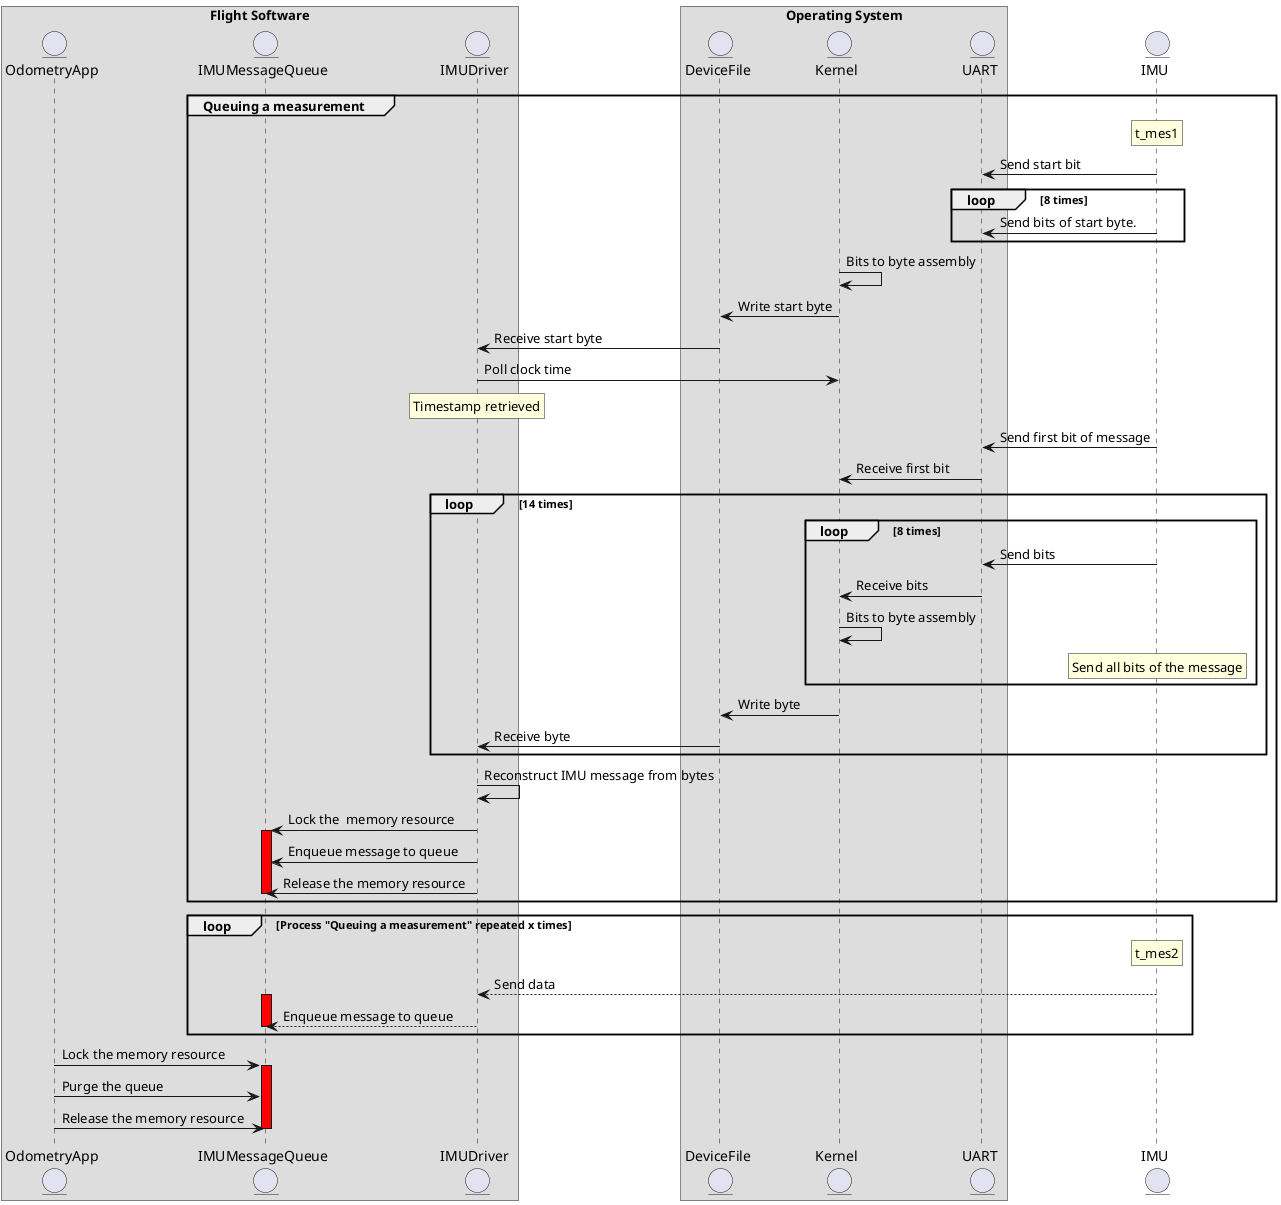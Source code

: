 @startuml
box Flight Software
    entity OdometryApp
    entity IMUMessageQueue
    entity IMUDriver
end box

box Operating System
    entity DeviceFile
    entity Kernel
    entity UART
end box
entity IMU

group Queuing a measurement
    rnote over IMU
        t_mes1
    endrnote
    IMU -> UART: Send start bit
    loop 8 times
        IMU -> UART: Send bits of start byte.
    end
    Kernel -> Kernel: Bits to byte assembly
    Kernel -> DeviceFile: Write start byte
    DeviceFile -> IMUDriver: Receive start byte
    IMUDriver -> Kernel: Poll clock time
    rnote over IMUDriver
        Timestamp retrieved
    endrnote
    IMU -> UART: Send first bit of message
    UART -> Kernel: Receive first bit
    loop 14 times
        loop 8 times
            IMU -> UART: Send bits
            UART -> Kernel: Receive bits
            Kernel -> Kernel: Bits to byte assembly
            rnote over IMU
                Send all bits of the message
            endrnote
        end
        Kernel -> DeviceFile: Write byte
        DeviceFile -> IMUDriver: Receive byte
    end

    IMUDriver ->IMUDriver: Reconstruct IMU message from bytes
    IMUDriver -> IMUMessageQueue: Lock the  memory resource
    activate IMUMessageQueue #Red
    IMUDriver -> IMUMessageQueue: Enqueue message to queue
    IMUDriver -> IMUMessageQueue: Release the memory resource
    deactivate IMUMessageQueue
end

loop Process "Queuing a measurement" repeated x times
    rnote over IMU
        t_mes2
    endrnote
    IMU --> IMUDriver: Send data

    activate IMUMessageQueue #Red
    IMUDriver --> IMUMessageQueue: Enqueue message to queue
    deactivate IMUMessageQueue
end

OdometryApp -> IMUMessageQueue: Lock the memory resource
activate IMUMessageQueue #Red
OdometryApp -> IMUMessageQueue: Purge the queue
OdometryApp -> IMUMessageQueue: Release the memory resource
deactivate IMUMessageQueue

@enduml
